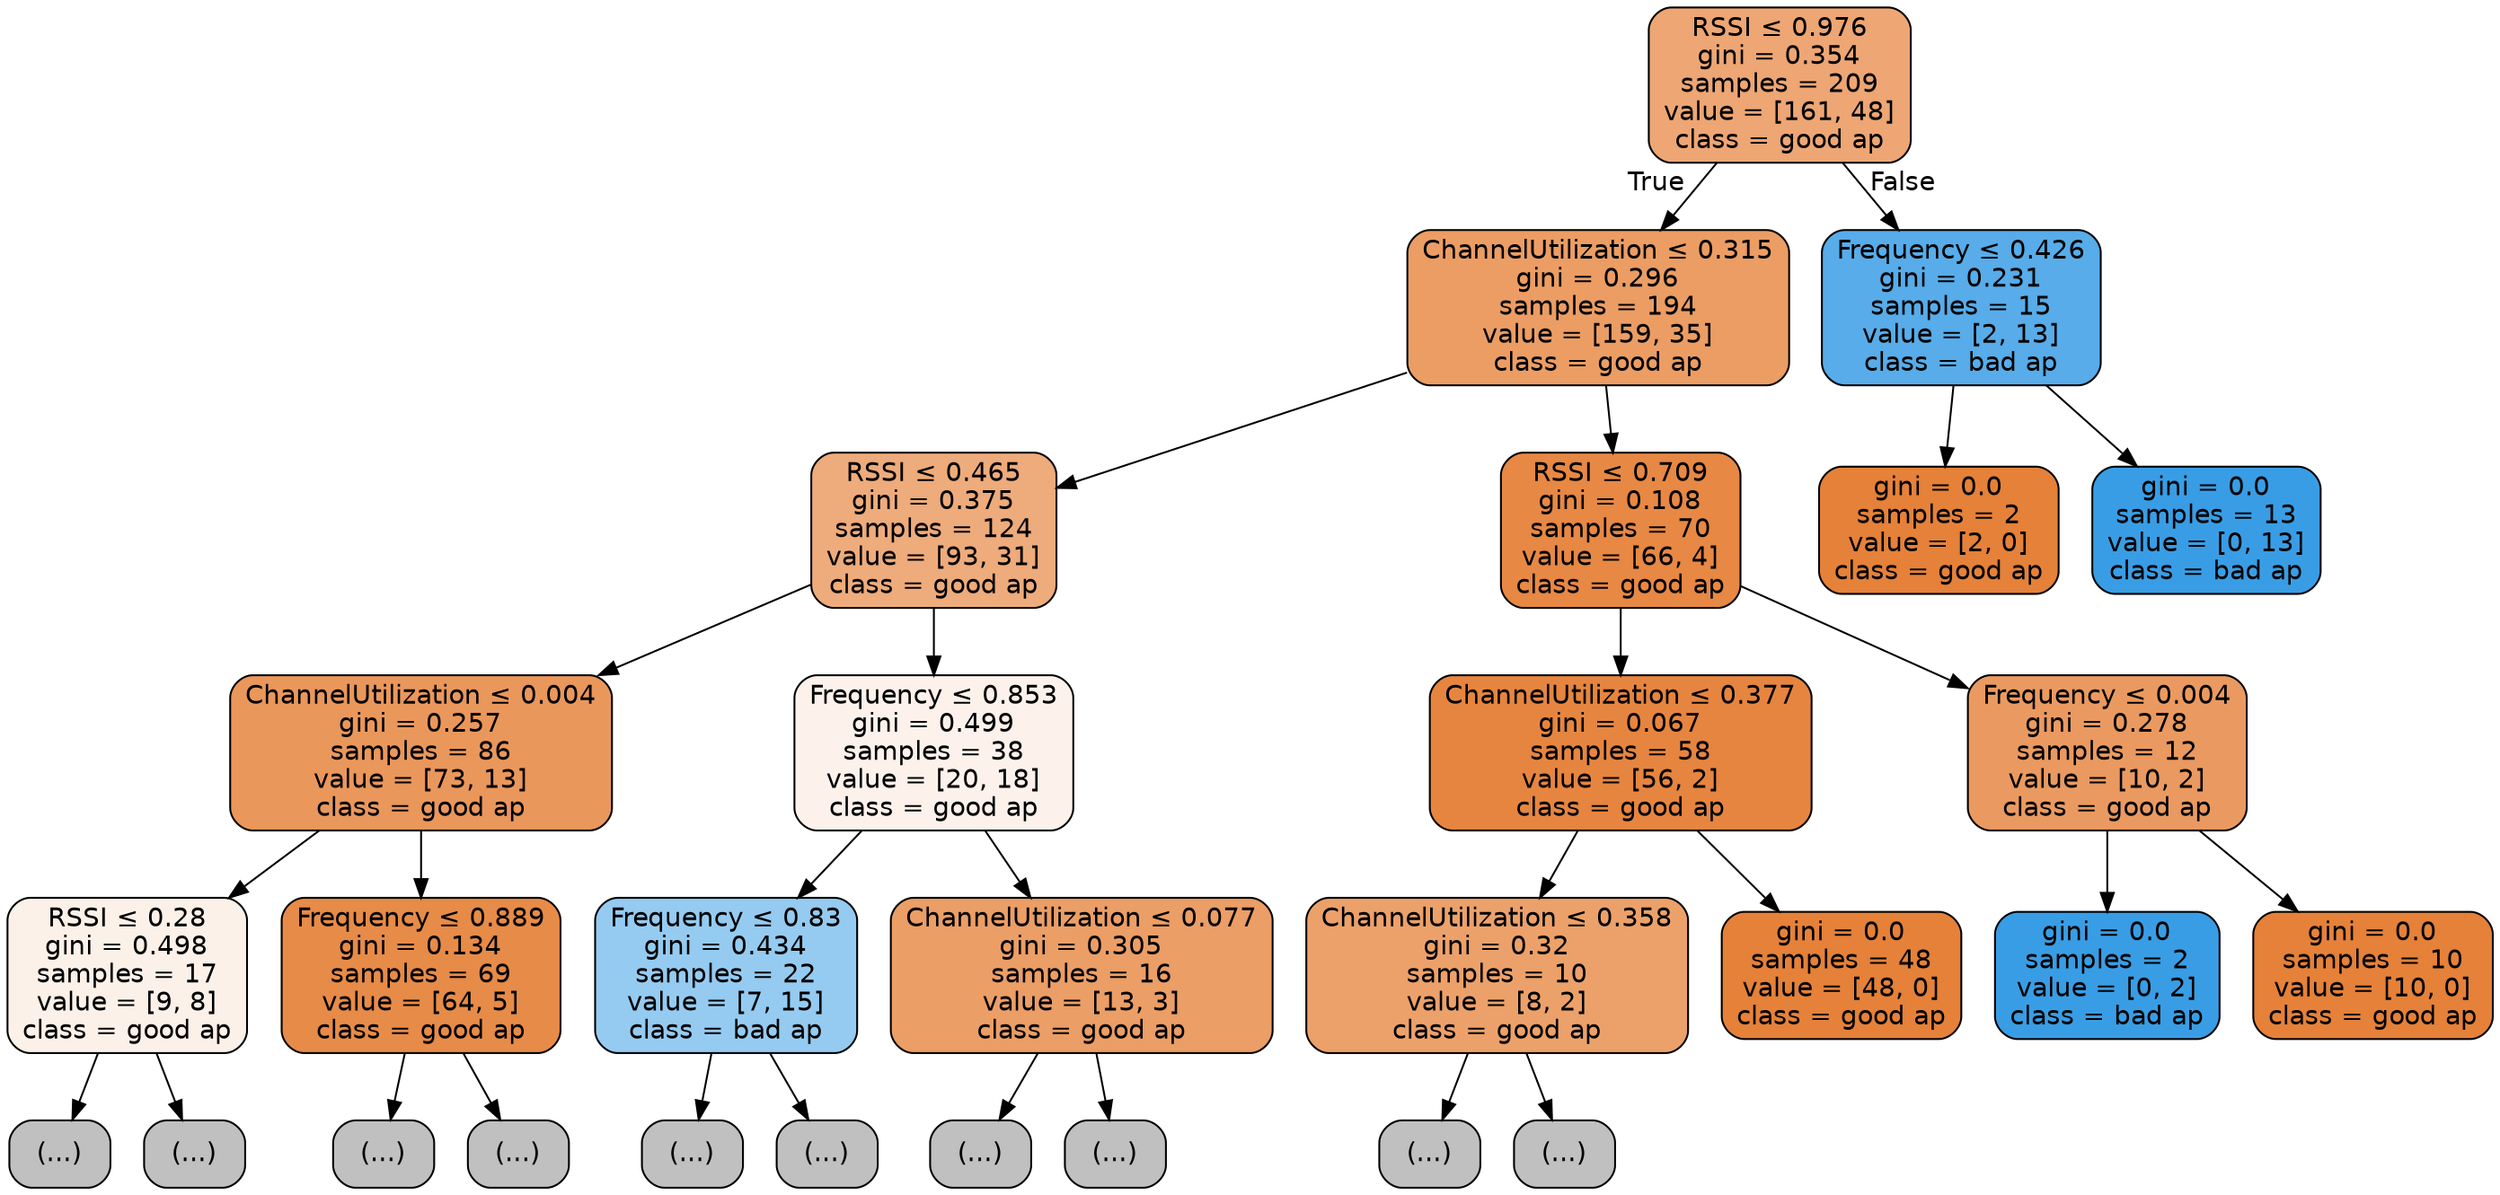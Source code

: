 digraph Tree {
node [shape=box, style="filled, rounded", color="black", fontname=helvetica] ;
edge [fontname=helvetica] ;
0 [label=<RSSI &le; 0.976<br/>gini = 0.354<br/>samples = 209<br/>value = [161, 48]<br/>class = good ap>, fillcolor="#e58139b3"] ;
1 [label=<ChannelUtilization &le; 0.315<br/>gini = 0.296<br/>samples = 194<br/>value = [159, 35]<br/>class = good ap>, fillcolor="#e58139c7"] ;
0 -> 1 [labeldistance=2.5, labelangle=45, headlabel="True"] ;
2 [label=<RSSI &le; 0.465<br/>gini = 0.375<br/>samples = 124<br/>value = [93, 31]<br/>class = good ap>, fillcolor="#e58139aa"] ;
1 -> 2 ;
3 [label=<ChannelUtilization &le; 0.004<br/>gini = 0.257<br/>samples = 86<br/>value = [73, 13]<br/>class = good ap>, fillcolor="#e58139d2"] ;
2 -> 3 ;
4 [label=<RSSI &le; 0.28<br/>gini = 0.498<br/>samples = 17<br/>value = [9, 8]<br/>class = good ap>, fillcolor="#e581391c"] ;
3 -> 4 ;
5 [label="(...)", fillcolor="#C0C0C0"] ;
4 -> 5 ;
10 [label="(...)", fillcolor="#C0C0C0"] ;
4 -> 10 ;
11 [label=<Frequency &le; 0.889<br/>gini = 0.134<br/>samples = 69<br/>value = [64, 5]<br/>class = good ap>, fillcolor="#e58139eb"] ;
3 -> 11 ;
12 [label="(...)", fillcolor="#C0C0C0"] ;
11 -> 12 ;
13 [label="(...)", fillcolor="#C0C0C0"] ;
11 -> 13 ;
24 [label=<Frequency &le; 0.853<br/>gini = 0.499<br/>samples = 38<br/>value = [20, 18]<br/>class = good ap>, fillcolor="#e5813919"] ;
2 -> 24 ;
25 [label=<Frequency &le; 0.83<br/>gini = 0.434<br/>samples = 22<br/>value = [7, 15]<br/>class = bad ap>, fillcolor="#399de588"] ;
24 -> 25 ;
26 [label="(...)", fillcolor="#C0C0C0"] ;
25 -> 26 ;
29 [label="(...)", fillcolor="#C0C0C0"] ;
25 -> 29 ;
30 [label=<ChannelUtilization &le; 0.077<br/>gini = 0.305<br/>samples = 16<br/>value = [13, 3]<br/>class = good ap>, fillcolor="#e58139c4"] ;
24 -> 30 ;
31 [label="(...)", fillcolor="#C0C0C0"] ;
30 -> 31 ;
34 [label="(...)", fillcolor="#C0C0C0"] ;
30 -> 34 ;
37 [label=<RSSI &le; 0.709<br/>gini = 0.108<br/>samples = 70<br/>value = [66, 4]<br/>class = good ap>, fillcolor="#e58139f0"] ;
1 -> 37 ;
38 [label=<ChannelUtilization &le; 0.377<br/>gini = 0.067<br/>samples = 58<br/>value = [56, 2]<br/>class = good ap>, fillcolor="#e58139f6"] ;
37 -> 38 ;
39 [label=<ChannelUtilization &le; 0.358<br/>gini = 0.32<br/>samples = 10<br/>value = [8, 2]<br/>class = good ap>, fillcolor="#e58139bf"] ;
38 -> 39 ;
40 [label="(...)", fillcolor="#C0C0C0"] ;
39 -> 40 ;
41 [label="(...)", fillcolor="#C0C0C0"] ;
39 -> 41 ;
42 [label=<gini = 0.0<br/>samples = 48<br/>value = [48, 0]<br/>class = good ap>, fillcolor="#e58139ff"] ;
38 -> 42 ;
43 [label=<Frequency &le; 0.004<br/>gini = 0.278<br/>samples = 12<br/>value = [10, 2]<br/>class = good ap>, fillcolor="#e58139cc"] ;
37 -> 43 ;
44 [label=<gini = 0.0<br/>samples = 2<br/>value = [0, 2]<br/>class = bad ap>, fillcolor="#399de5ff"] ;
43 -> 44 ;
45 [label=<gini = 0.0<br/>samples = 10<br/>value = [10, 0]<br/>class = good ap>, fillcolor="#e58139ff"] ;
43 -> 45 ;
46 [label=<Frequency &le; 0.426<br/>gini = 0.231<br/>samples = 15<br/>value = [2, 13]<br/>class = bad ap>, fillcolor="#399de5d8"] ;
0 -> 46 [labeldistance=2.5, labelangle=-45, headlabel="False"] ;
47 [label=<gini = 0.0<br/>samples = 2<br/>value = [2, 0]<br/>class = good ap>, fillcolor="#e58139ff"] ;
46 -> 47 ;
48 [label=<gini = 0.0<br/>samples = 13<br/>value = [0, 13]<br/>class = bad ap>, fillcolor="#399de5ff"] ;
46 -> 48 ;
}